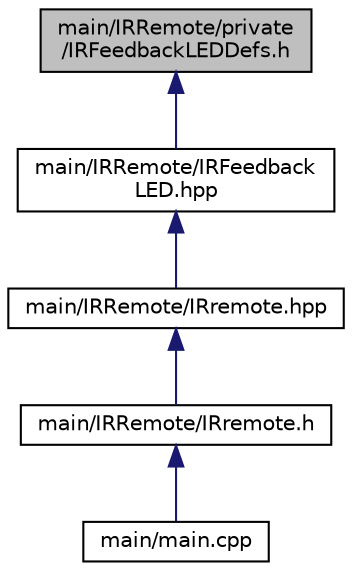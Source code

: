 digraph "main/IRRemote/private/IRFeedbackLEDDefs.h"
{
 // LATEX_PDF_SIZE
  edge [fontname="Helvetica",fontsize="10",labelfontname="Helvetica",labelfontsize="10"];
  node [fontname="Helvetica",fontsize="10",shape=record];
  Node1 [label="main/IRRemote/private\l/IRFeedbackLEDDefs.h",height=0.2,width=0.4,color="black", fillcolor="grey75", style="filled", fontcolor="black",tooltip="All feedback LED definitions are contained in this file."];
  Node1 -> Node2 [dir="back",color="midnightblue",fontsize="10",style="solid"];
  Node2 [label="main/IRRemote/IRFeedback\lLED.hpp",height=0.2,width=0.4,color="black", fillcolor="white", style="filled",URL="$_i_r_remote_2_i_r_feedback_l_e_d_8hpp.html",tooltip="All Feedback LED specific functions are contained in this file."];
  Node2 -> Node3 [dir="back",color="midnightblue",fontsize="10",style="solid"];
  Node3 [label="main/IRRemote/IRremote.hpp",height=0.2,width=0.4,color="black", fillcolor="white", style="filled",URL="$_i_r_remote_2_i_rremote_8hpp.html",tooltip="Public API to the library."];
  Node3 -> Node4 [dir="back",color="midnightblue",fontsize="10",style="solid"];
  Node4 [label="main/IRRemote/IRremote.h",height=0.2,width=0.4,color="black", fillcolor="white", style="filled",URL="$_i_r_remote_2_i_rremote_8h.html",tooltip="Stub for backward compatibility."];
  Node4 -> Node5 [dir="back",color="midnightblue",fontsize="10",style="solid"];
  Node5 [label="main/main.cpp",height=0.2,width=0.4,color="black", fillcolor="white", style="filled",URL="$main_8cpp.html",tooltip=" "];
}
